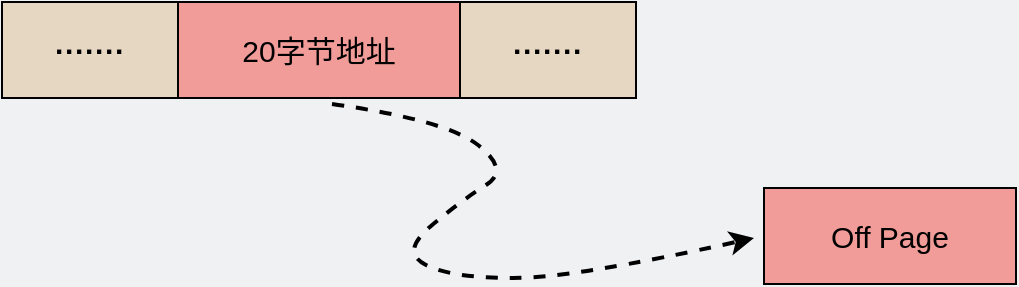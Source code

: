 <mxfile version="20.0.1" type="github"><diagram id="3228e29e-7158-1315-38df-8450db1d8a1d" name="Page-1"><mxGraphModel dx="2413" dy="431" grid="0" gridSize="10" guides="1" tooltips="1" connect="1" arrows="1" fold="1" page="1" pageScale="1" pageWidth="700" pageHeight="140" background="#EFF1F3" math="0" shadow="0"><root><mxCell id="0"/><mxCell id="1" parent="0"/><mxCell id="enQ5mk8d2TgNViefa5W4-2" value="&lt;font color=&quot;#000000&quot;&gt;Off Page&lt;/font&gt;" style="rounded=0;whiteSpace=wrap;html=1;fillColor=#F19C99;gradientColor=none;fontSize=15;fontColor=#FFFFFF;" parent="1" vertex="1"><mxGeometry x="-902" y="1013" width="126" height="48" as="geometry"/></mxCell><mxCell id="enQ5mk8d2TgNViefa5W4-28" value="&lt;b&gt;·······&lt;/b&gt;" style="rounded=0;whiteSpace=wrap;html=1;fillColor=#E6D7C2;gradientColor=none;fontSize=15;" parent="1" vertex="1"><mxGeometry x="-1054" y="920" width="88" height="48" as="geometry"/></mxCell><mxCell id="zhEDYNHhuH8CSWy7WP_z-8" value="&lt;font color=&quot;#000000&quot;&gt;20字节地址&lt;/font&gt;" style="rounded=0;whiteSpace=wrap;html=1;fillColor=#F19C99;gradientColor=none;fontSize=15;fontColor=#FFFFFF;" parent="1" vertex="1"><mxGeometry x="-1195" y="920" width="141" height="48" as="geometry"/></mxCell><mxCell id="2PT-eMbLQ7seC8QZxzwv-1" value="" style="curved=1;endArrow=classic;html=1;rounded=0;strokeWidth=2;dashed=1;" edge="1" parent="1"><mxGeometry width="50" height="50" relative="1" as="geometry"><mxPoint x="-1118" y="971" as="sourcePoint"/><mxPoint x="-907" y="1038" as="targetPoint"/><Array as="points"><mxPoint x="-1061" y="979"/><mxPoint x="-1029" y="1004"/><mxPoint x="-1053" y="1019"/><mxPoint x="-1084" y="1045"/><mxPoint x="-1058" y="1058"/><mxPoint x="-997" y="1058"/></Array></mxGeometry></mxCell><mxCell id="2PT-eMbLQ7seC8QZxzwv-2" value="&lt;b&gt;·······&lt;/b&gt;" style="rounded=0;whiteSpace=wrap;html=1;fillColor=#E6D7C2;gradientColor=none;fontSize=15;" vertex="1" parent="1"><mxGeometry x="-1283" y="920" width="88" height="48" as="geometry"/></mxCell></root></mxGraphModel></diagram></mxfile>